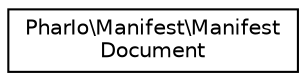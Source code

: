 digraph "Graphical Class Hierarchy"
{
  edge [fontname="Helvetica",fontsize="10",labelfontname="Helvetica",labelfontsize="10"];
  node [fontname="Helvetica",fontsize="10",shape=record];
  rankdir="LR";
  Node0 [label="PharIo\\Manifest\\Manifest\lDocument",height=0.2,width=0.4,color="black", fillcolor="white", style="filled",URL="$classPharIo_1_1Manifest_1_1ManifestDocument.html"];
}
